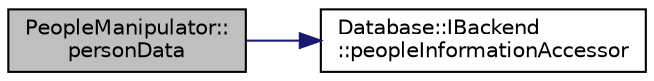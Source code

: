 digraph "PeopleManipulator::personData"
{
 // LATEX_PDF_SIZE
  edge [fontname="Helvetica",fontsize="10",labelfontname="Helvetica",labelfontsize="10"];
  node [fontname="Helvetica",fontsize="10",shape=record];
  rankdir="LR";
  Node1 [label="PeopleManipulator::\lpersonData",height=0.2,width=0.4,color="black", fillcolor="grey75", style="filled", fontcolor="black",tooltip=" "];
  Node1 -> Node2 [color="midnightblue",fontsize="10",style="solid",fontname="Helvetica"];
  Node2 [label="Database::IBackend\l::peopleInformationAccessor",height=0.2,width=0.4,color="black", fillcolor="white", style="filled",URL="$struct_database_1_1_i_backend.html#aed28032a6d3ae6cb0cc194f2fc9c4cb9",tooltip=" "];
}
